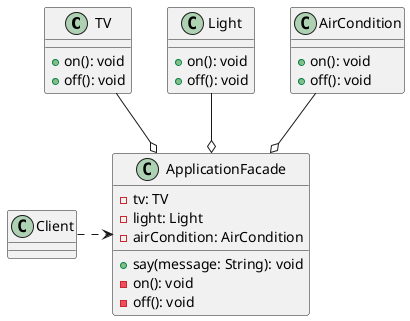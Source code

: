 @startuml
'https://plantuml.com/class-diagram

class TV {
    + on(): void
    + off(): void
}
class Light {
    + on(): void
    + off(): void
}
class AirCondition {
    + on(): void
    + off(): void
}

class ApplicationFacade {
    - tv: TV
    - light: Light
    - airCondition: AirCondition
    + say(message: String): void
    - on(): void
    - off(): void
}
TV --o ApplicationFacade
Light --o ApplicationFacade
AirCondition --o ApplicationFacade
class Client
Client .> ApplicationFacade
@enduml